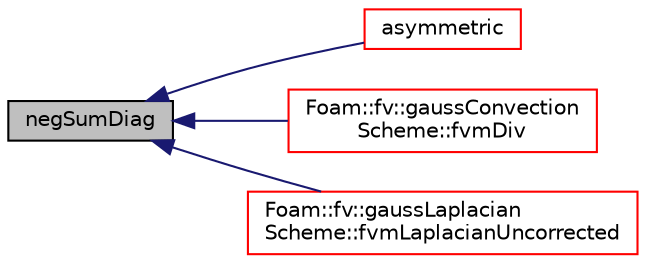 digraph "negSumDiag"
{
  bgcolor="transparent";
  edge [fontname="Helvetica",fontsize="10",labelfontname="Helvetica",labelfontsize="10"];
  node [fontname="Helvetica",fontsize="10",shape=record];
  rankdir="LR";
  Node1 [label="negSumDiag",height=0.2,width=0.4,color="black", fillcolor="grey75", style="filled", fontcolor="black"];
  Node1 -> Node2 [dir="back",color="midnightblue",fontsize="10",style="solid",fontname="Helvetica"];
  Node2 [label="asymmetric",height=0.2,width=0.4,color="red",URL="$a01309.html#aa9d1039c9d27fbd5467eadc204a33c21"];
  Node1 -> Node3 [dir="back",color="midnightblue",fontsize="10",style="solid",fontname="Helvetica"];
  Node3 [label="Foam::fv::gaussConvection\lScheme::fvmDiv",height=0.2,width=0.4,color="red",URL="$a00916.html#ae806c1ba4e4764f7f5b7f5beb710b6f8"];
  Node1 -> Node4 [dir="back",color="midnightblue",fontsize="10",style="solid",fontname="Helvetica"];
  Node4 [label="Foam::fv::gaussLaplacian\lScheme::fvmLaplacianUncorrected",height=0.2,width=0.4,color="red",URL="$a00919.html#ae2bfcc390fd0fe8c037f248421cbb5ec"];
}
